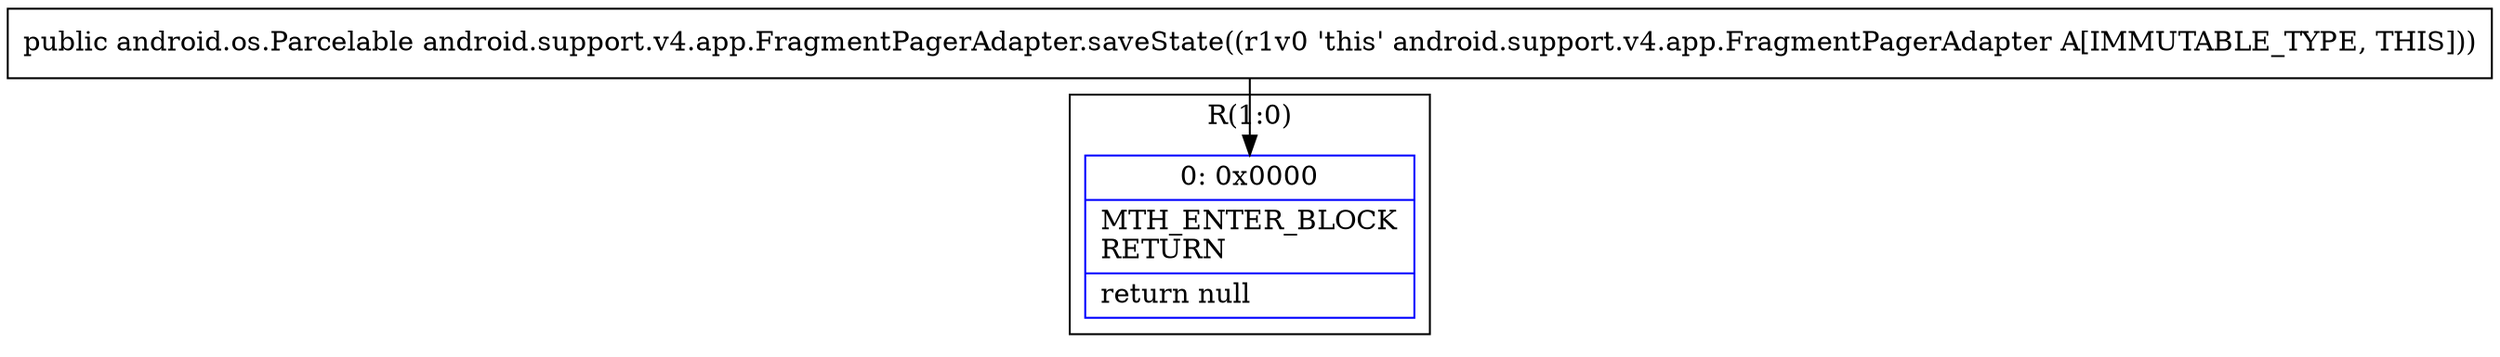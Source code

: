 digraph "CFG forandroid.support.v4.app.FragmentPagerAdapter.saveState()Landroid\/os\/Parcelable;" {
subgraph cluster_Region_1978428183 {
label = "R(1:0)";
node [shape=record,color=blue];
Node_0 [shape=record,label="{0\:\ 0x0000|MTH_ENTER_BLOCK\lRETURN\l|return null\l}"];
}
MethodNode[shape=record,label="{public android.os.Parcelable android.support.v4.app.FragmentPagerAdapter.saveState((r1v0 'this' android.support.v4.app.FragmentPagerAdapter A[IMMUTABLE_TYPE, THIS])) }"];
MethodNode -> Node_0;
}

